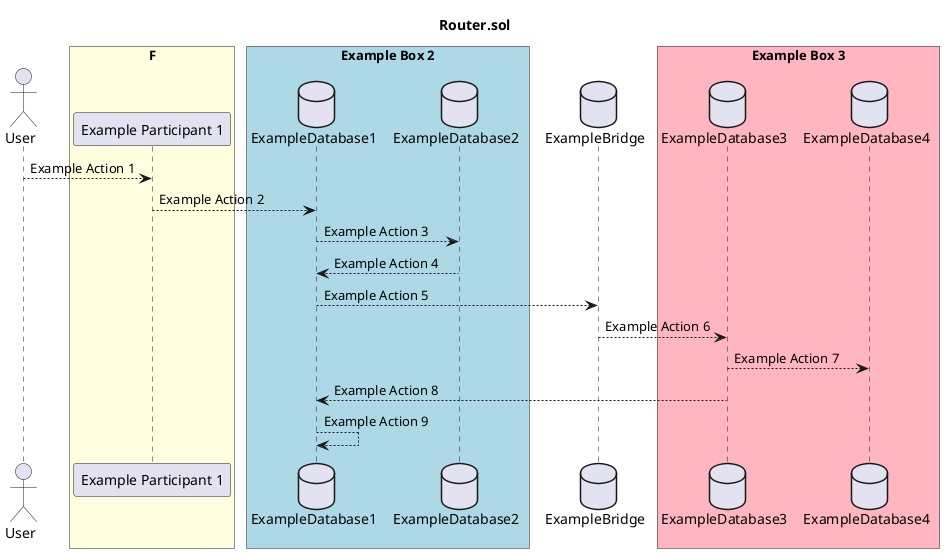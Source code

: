 @startuml Router
!pragma teoz true

title Router.sol

actor User as U
box "F" #LightYellow
participant "Example Participant 1" as EP1
end box
box "Example Box 2" #LightBlue
    database ExampleDatabase1 as ED1
    database ExampleDatabase2 as ED2
end box
database ExampleBridge as EB
box "Example Box 3" #LightPink
    database ExampleDatabase3 as ED3
    database ExampleDatabase4 as ED4
end box

U --> EP1 : Example Action 1
  EP1 --> ED1: Example Action 2
  ED1 --> ED2: Example Action 3
  ED2 --> ED1: Example Action 4
  ED1 --> EB: Example Action 5
  EB --> ED3: Example Action 6
  ED3 --> ED4: Example Action 7
  ED3 --> ED1: Example Action 8
  ED1 --> ED1: Example Action 9

@enduml